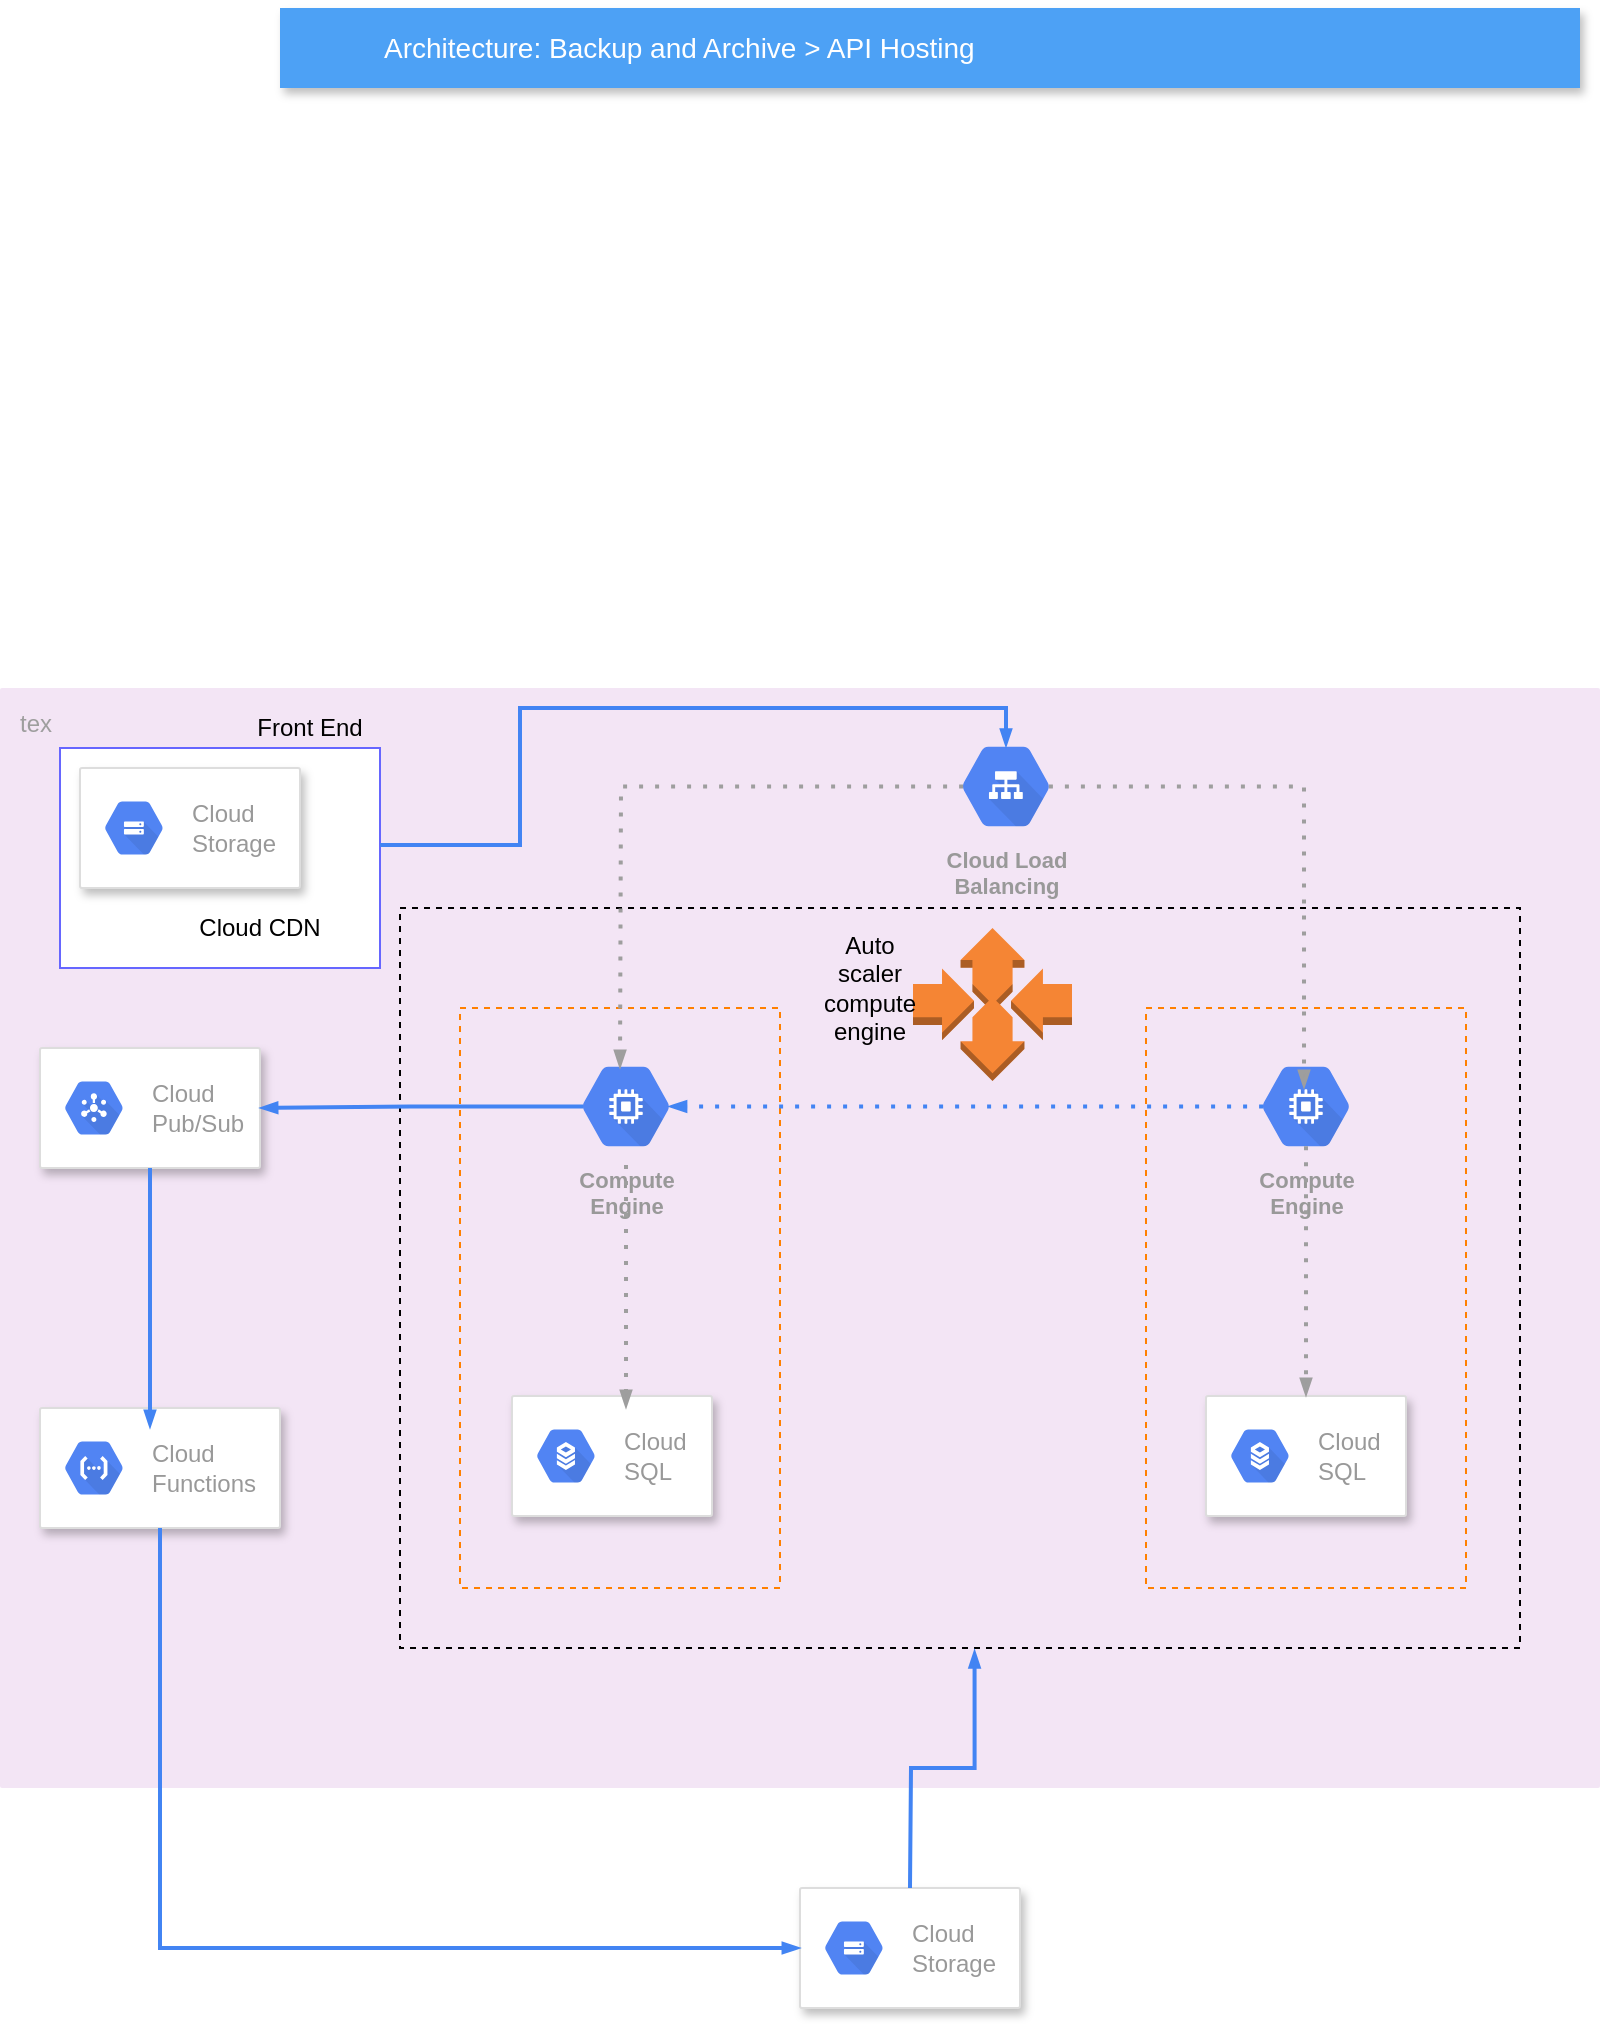 <mxfile version="15.1.1" type="github">
  <diagram id="f106602c-feb2-e66a-4537-3a34d633f6aa" name="Page-1">
    <mxGraphModel dx="2062" dy="1949" grid="1" gridSize="10" guides="1" tooltips="1" connect="1" arrows="1" fold="1" page="1" pageScale="1" pageWidth="1169" pageHeight="827" background="none" math="0" shadow="0">
      <root>
        <mxCell id="0" />
        <mxCell id="1" parent="0" />
        <mxCell id="818" value="Architecture: Backup and Archive &amp;gt; API Hosting" style="fillColor=#4DA1F5;strokeColor=none;shadow=1;gradientColor=none;fontSize=14;align=left;spacingLeft=50;fontColor=#ffffff;html=1;" parent="1" vertex="1">
          <mxGeometry x="310" y="-340" width="650" height="40" as="geometry" />
        </mxCell>
        <mxCell id="Hb7H1z5UlIw5if-I4JRb-1003" value="tex" style="points=[[0,0,0],[0.25,0,0],[0.5,0,0],[0.75,0,0],[1,0,0],[1,0.25,0],[1,0.5,0],[1,0.75,0],[1,1,0],[0.75,1,0],[0.5,1,0],[0.25,1,0],[0,1,0],[0,0.75,0],[0,0.5,0],[0,0.25,0]];rounded=1;absoluteArcSize=1;arcSize=2;html=1;strokeColor=none;gradientColor=none;shadow=0;dashed=0;fontSize=12;fontColor=#9E9E9E;align=left;verticalAlign=top;spacing=10;spacingTop=-4;fillColor=#F3E5F5;" parent="1" vertex="1">
          <mxGeometry x="170" width="800" height="550" as="geometry" />
        </mxCell>
        <mxCell id="AezrPxluijVJCWiBN1eI-820" value="" style="rounded=0;whiteSpace=wrap;html=1;fillColor=none;dashed=1;" vertex="1" parent="1">
          <mxGeometry x="370" y="110" width="560" height="370" as="geometry" />
        </mxCell>
        <mxCell id="AezrPxluijVJCWiBN1eI-818" value="" style="rounded=0;whiteSpace=wrap;html=1;fillColor=none;dashed=1;strokeColor=#FF8000;" vertex="1" parent="1">
          <mxGeometry x="400" y="160" width="160" height="290" as="geometry" />
        </mxCell>
        <mxCell id="Hb7H1z5UlIw5if-I4JRb-1004" value="Cloud Load&#xa;Balancing" style="html=1;fillColor=#5184F3;strokeColor=none;verticalAlign=top;labelPosition=center;verticalLabelPosition=bottom;align=center;spacingTop=-6;fontSize=11;fontStyle=1;fontColor=#999999;shape=mxgraph.gcp2.hexIcon;prIcon=cloud_load_balancing" parent="1" vertex="1">
          <mxGeometry x="640" y="20" width="66" height="58.5" as="geometry" />
        </mxCell>
        <mxCell id="Hb7H1z5UlIw5if-I4JRb-1005" value="Compute&#xa;Engine" style="html=1;fillColor=#5184F3;strokeColor=none;verticalAlign=top;labelPosition=center;verticalLabelPosition=bottom;align=center;spacingTop=-6;fontSize=11;fontStyle=1;fontColor=#999999;shape=mxgraph.gcp2.hexIcon;prIcon=compute_engine" parent="1" vertex="1">
          <mxGeometry x="450" y="180" width="66" height="58.5" as="geometry" />
        </mxCell>
        <mxCell id="Hb7H1z5UlIw5if-I4JRb-1006" value="Compute&#xa;Engine" style="html=1;fillColor=#5184F3;strokeColor=none;verticalAlign=top;labelPosition=center;verticalLabelPosition=bottom;align=center;spacingTop=-6;fontSize=11;fontStyle=1;fontColor=#999999;shape=mxgraph.gcp2.hexIcon;prIcon=compute_engine" parent="1" vertex="1">
          <mxGeometry x="790" y="180" width="66" height="58.5" as="geometry" />
        </mxCell>
        <mxCell id="Hb7H1z5UlIw5if-I4JRb-1007" value="" style="strokeColor=#dddddd;shadow=1;strokeWidth=1;rounded=1;absoluteArcSize=1;arcSize=2;" parent="1" vertex="1">
          <mxGeometry x="426" y="354" width="100" height="60" as="geometry" />
        </mxCell>
        <mxCell id="Hb7H1z5UlIw5if-I4JRb-1008" value="Cloud&#xa;SQL" style="dashed=0;connectable=0;html=1;fillColor=#5184F3;strokeColor=none;shape=mxgraph.gcp2.hexIcon;prIcon=cloud_sql;part=1;labelPosition=right;verticalLabelPosition=middle;align=left;verticalAlign=middle;spacingLeft=5;fontColor=#999999;fontSize=12;" parent="Hb7H1z5UlIw5if-I4JRb-1007" vertex="1">
          <mxGeometry y="0.5" width="44" height="39" relative="1" as="geometry">
            <mxPoint x="5" y="-19.5" as="offset" />
          </mxGeometry>
        </mxCell>
        <mxCell id="Hb7H1z5UlIw5if-I4JRb-1009" value="" style="strokeColor=#dddddd;shadow=1;strokeWidth=1;rounded=1;absoluteArcSize=1;arcSize=2;" parent="1" vertex="1">
          <mxGeometry x="773" y="354" width="100" height="60" as="geometry" />
        </mxCell>
        <mxCell id="Hb7H1z5UlIw5if-I4JRb-1010" value="Cloud&#xa;SQL" style="dashed=0;connectable=0;html=1;fillColor=#5184F3;strokeColor=none;shape=mxgraph.gcp2.hexIcon;prIcon=cloud_sql;part=1;labelPosition=right;verticalLabelPosition=middle;align=left;verticalAlign=middle;spacingLeft=5;fontColor=#999999;fontSize=12;" parent="Hb7H1z5UlIw5if-I4JRb-1009" vertex="1">
          <mxGeometry y="0.5" width="44" height="39" relative="1" as="geometry">
            <mxPoint x="5" y="-19.5" as="offset" />
          </mxGeometry>
        </mxCell>
        <mxCell id="Hb7H1z5UlIw5if-I4JRb-1011" value="" style="edgeStyle=orthogonalEdgeStyle;fontSize=12;html=1;endArrow=blockThin;endFill=1;rounded=0;strokeWidth=2;endSize=4;startSize=4;dashed=1;dashPattern=1 3;strokeColor=#9E9E9E;" parent="1" source="Hb7H1z5UlIw5if-I4JRb-1005" edge="1">
          <mxGeometry width="100" relative="1" as="geometry">
            <mxPoint x="490" y="360" as="sourcePoint" />
            <mxPoint x="483" y="360" as="targetPoint" />
          </mxGeometry>
        </mxCell>
        <mxCell id="Hb7H1z5UlIw5if-I4JRb-1012" value="" style="edgeStyle=orthogonalEdgeStyle;fontSize=12;html=1;endArrow=blockThin;endFill=1;rounded=0;strokeWidth=2;endSize=4;startSize=4;dashed=1;dashPattern=1 3;strokeColor=#9E9E9E;exitX=0.175;exitY=0.5;exitDx=0;exitDy=0;exitPerimeter=0;" parent="1" source="Hb7H1z5UlIw5if-I4JRb-1004" edge="1">
          <mxGeometry width="100" relative="1" as="geometry">
            <mxPoint x="490" y="360" as="sourcePoint" />
            <mxPoint x="480" y="190" as="targetPoint" />
          </mxGeometry>
        </mxCell>
        <mxCell id="Hb7H1z5UlIw5if-I4JRb-1013" value="" style="edgeStyle=orthogonalEdgeStyle;fontSize=12;html=1;endArrow=blockThin;endFill=1;rounded=0;strokeWidth=2;endSize=4;startSize=4;dashed=1;dashPattern=1 3;strokeColor=#9E9E9E;exitX=0.825;exitY=0.5;exitDx=0;exitDy=0;exitPerimeter=0;entryX=0.485;entryY=0.342;entryDx=0;entryDy=0;entryPerimeter=0;" parent="1" source="Hb7H1z5UlIw5if-I4JRb-1004" target="Hb7H1z5UlIw5if-I4JRb-1006" edge="1">
          <mxGeometry width="100" relative="1" as="geometry">
            <mxPoint x="490" y="360" as="sourcePoint" />
            <mxPoint x="590" y="360" as="targetPoint" />
          </mxGeometry>
        </mxCell>
        <mxCell id="Hb7H1z5UlIw5if-I4JRb-1014" value="" style="edgeStyle=orthogonalEdgeStyle;fontSize=12;html=1;endArrow=blockThin;endFill=1;rounded=0;strokeWidth=2;endSize=4;startSize=4;dashed=1;dashPattern=1 3;strokeColor=#9E9E9E;exitX=0.5;exitY=0.84;exitDx=0;exitDy=0;exitPerimeter=0;" parent="1" source="Hb7H1z5UlIw5if-I4JRb-1006" target="Hb7H1z5UlIw5if-I4JRb-1009" edge="1">
          <mxGeometry width="100" relative="1" as="geometry">
            <mxPoint x="490" y="360" as="sourcePoint" />
            <mxPoint x="590" y="360" as="targetPoint" />
          </mxGeometry>
        </mxCell>
        <mxCell id="Hb7H1z5UlIw5if-I4JRb-1015" value="" style="strokeColor=#dddddd;shadow=1;strokeWidth=1;rounded=1;absoluteArcSize=1;arcSize=2;" parent="1" vertex="1">
          <mxGeometry x="190" y="180" width="110" height="60" as="geometry" />
        </mxCell>
        <mxCell id="Hb7H1z5UlIw5if-I4JRb-1016" value="Cloud&#xa;Pub/Sub" style="dashed=0;connectable=0;html=1;fillColor=#5184F3;strokeColor=none;shape=mxgraph.gcp2.hexIcon;prIcon=cloud_pubsub;part=1;labelPosition=right;verticalLabelPosition=middle;align=left;verticalAlign=middle;spacingLeft=5;fontColor=#999999;fontSize=12;" parent="Hb7H1z5UlIw5if-I4JRb-1015" vertex="1">
          <mxGeometry y="0.5" width="44" height="39" relative="1" as="geometry">
            <mxPoint x="5" y="-19.5" as="offset" />
          </mxGeometry>
        </mxCell>
        <mxCell id="Hb7H1z5UlIw5if-I4JRb-1019" value="" style="strokeColor=#dddddd;shadow=1;strokeWidth=1;rounded=1;absoluteArcSize=1;arcSize=2;" parent="1" vertex="1">
          <mxGeometry x="190" y="360" width="120" height="60" as="geometry" />
        </mxCell>
        <mxCell id="Hb7H1z5UlIw5if-I4JRb-1020" value="Cloud&#xa;Functions" style="dashed=0;connectable=0;html=1;fillColor=#5184F3;strokeColor=none;shape=mxgraph.gcp2.hexIcon;prIcon=cloud_functions;part=1;labelPosition=right;verticalLabelPosition=middle;align=left;verticalAlign=middle;spacingLeft=5;fontColor=#999999;fontSize=12;" parent="Hb7H1z5UlIw5if-I4JRb-1019" vertex="1">
          <mxGeometry y="0.5" width="44" height="39" relative="1" as="geometry">
            <mxPoint x="5" y="-19.5" as="offset" />
          </mxGeometry>
        </mxCell>
        <mxCell id="Hb7H1z5UlIw5if-I4JRb-1021" value="" style="strokeColor=#dddddd;shadow=1;strokeWidth=1;rounded=1;absoluteArcSize=1;arcSize=2;" parent="1" vertex="1">
          <mxGeometry x="570" y="600" width="110" height="60" as="geometry" />
        </mxCell>
        <mxCell id="Hb7H1z5UlIw5if-I4JRb-1022" value="Cloud&#xa;Storage" style="dashed=0;connectable=0;html=1;fillColor=#5184F3;strokeColor=none;shape=mxgraph.gcp2.hexIcon;prIcon=cloud_storage;part=1;labelPosition=right;verticalLabelPosition=middle;align=left;verticalAlign=middle;spacingLeft=5;fontColor=#999999;fontSize=12;" parent="Hb7H1z5UlIw5if-I4JRb-1021" vertex="1">
          <mxGeometry y="0.5" width="44" height="39" relative="1" as="geometry">
            <mxPoint x="5" y="-19.5" as="offset" />
          </mxGeometry>
        </mxCell>
        <mxCell id="Hb7H1z5UlIw5if-I4JRb-1025" value="" style="edgeStyle=orthogonalEdgeStyle;fontSize=12;html=1;endArrow=blockThin;endFill=1;rounded=0;strokeWidth=2;endSize=4;startSize=4;dashed=1;dashPattern=1 3;strokeColor=#4284F3;exitX=0.175;exitY=0.5;exitDx=0;exitDy=0;exitPerimeter=0;entryX=0.825;entryY=0.5;entryDx=0;entryDy=0;entryPerimeter=0;" parent="1" source="Hb7H1z5UlIw5if-I4JRb-1006" target="Hb7H1z5UlIw5if-I4JRb-1005" edge="1">
          <mxGeometry width="100" relative="1" as="geometry">
            <mxPoint x="490" y="360" as="sourcePoint" />
            <mxPoint x="590" y="360" as="targetPoint" />
          </mxGeometry>
        </mxCell>
        <mxCell id="Hb7H1z5UlIw5if-I4JRb-1027" value="" style="edgeStyle=orthogonalEdgeStyle;fontSize=12;html=1;endArrow=blockThin;endFill=1;rounded=0;strokeWidth=2;endSize=4;startSize=4;dashed=0;strokeColor=#4284F3;exitX=0.175;exitY=0.5;exitDx=0;exitDy=0;exitPerimeter=0;entryX=1;entryY=0.5;entryDx=0;entryDy=0;" parent="1" source="Hb7H1z5UlIw5if-I4JRb-1005" target="Hb7H1z5UlIw5if-I4JRb-1015" edge="1">
          <mxGeometry width="100" relative="1" as="geometry">
            <mxPoint x="490" y="360" as="sourcePoint" />
            <mxPoint x="590" y="360" as="targetPoint" />
          </mxGeometry>
        </mxCell>
        <mxCell id="Hb7H1z5UlIw5if-I4JRb-1028" value="" style="edgeStyle=orthogonalEdgeStyle;fontSize=12;html=1;endArrow=blockThin;endFill=1;rounded=0;strokeWidth=2;endSize=4;startSize=4;dashed=0;strokeColor=#4284F3;exitX=0.5;exitY=1;exitDx=0;exitDy=0;" parent="1" source="Hb7H1z5UlIw5if-I4JRb-1015" edge="1">
          <mxGeometry width="100" relative="1" as="geometry">
            <mxPoint x="490" y="360" as="sourcePoint" />
            <mxPoint x="245" y="370" as="targetPoint" />
          </mxGeometry>
        </mxCell>
        <mxCell id="Hb7H1z5UlIw5if-I4JRb-1029" value="" style="edgeStyle=orthogonalEdgeStyle;fontSize=12;html=1;endArrow=blockThin;endFill=1;rounded=0;strokeWidth=2;endSize=4;startSize=4;dashed=0;strokeColor=#4284F3;exitX=0.5;exitY=1;exitDx=0;exitDy=0;entryX=0;entryY=0.5;entryDx=0;entryDy=0;" parent="1" source="Hb7H1z5UlIw5if-I4JRb-1019" target="Hb7H1z5UlIw5if-I4JRb-1021" edge="1">
          <mxGeometry width="100" relative="1" as="geometry">
            <mxPoint x="490" y="360" as="sourcePoint" />
            <mxPoint x="590" y="360" as="targetPoint" />
          </mxGeometry>
        </mxCell>
        <mxCell id="Hb7H1z5UlIw5if-I4JRb-1030" value="" style="outlineConnect=0;dashed=0;verticalLabelPosition=bottom;verticalAlign=top;align=center;html=1;shape=mxgraph.aws3.auto_scaling;fillColor=#F58534;gradientColor=none;" parent="1" vertex="1">
          <mxGeometry x="626.5" y="120" width="79.5" height="76.5" as="geometry" />
        </mxCell>
        <mxCell id="Hb7H1z5UlIw5if-I4JRb-1031" value="Auto scaler compute engine" style="text;html=1;strokeColor=none;fillColor=none;align=center;verticalAlign=middle;whiteSpace=wrap;rounded=0;" parent="1" vertex="1">
          <mxGeometry x="585" y="140" width="40" height="20" as="geometry" />
        </mxCell>
        <mxCell id="AezrPxluijVJCWiBN1eI-819" value="" style="rounded=0;whiteSpace=wrap;html=1;fillColor=none;dashed=1;strokeColor=#FF8000;" vertex="1" parent="1">
          <mxGeometry x="743" y="160" width="160" height="290" as="geometry" />
        </mxCell>
        <mxCell id="AezrPxluijVJCWiBN1eI-821" value="" style="edgeStyle=orthogonalEdgeStyle;fontSize=12;html=1;endArrow=blockThin;endFill=1;rounded=0;strokeWidth=2;endSize=4;startSize=4;dashed=0;strokeColor=#4284F3;exitX=0.5;exitY=1;exitDx=0;exitDy=0;entryX=0.513;entryY=1.003;entryDx=0;entryDy=0;entryPerimeter=0;" edge="1" parent="1" target="AezrPxluijVJCWiBN1eI-820">
          <mxGeometry width="100" relative="1" as="geometry">
            <mxPoint x="625" y="600" as="sourcePoint" />
            <mxPoint x="945" y="810" as="targetPoint" />
          </mxGeometry>
        </mxCell>
        <mxCell id="AezrPxluijVJCWiBN1eI-825" value="" style="rounded=0;whiteSpace=wrap;html=1;strokeColor=#6666FF;" vertex="1" parent="1">
          <mxGeometry x="200" y="30" width="160" height="110" as="geometry" />
        </mxCell>
        <mxCell id="AezrPxluijVJCWiBN1eI-826" value="" style="strokeColor=#dddddd;shadow=1;strokeWidth=1;rounded=1;absoluteArcSize=1;arcSize=2;" vertex="1" parent="1">
          <mxGeometry x="210" y="40" width="110" height="60" as="geometry" />
        </mxCell>
        <mxCell id="AezrPxluijVJCWiBN1eI-827" value="Cloud&#xa;Storage" style="dashed=0;connectable=0;html=1;fillColor=#5184F3;strokeColor=none;shape=mxgraph.gcp2.hexIcon;prIcon=cloud_storage;part=1;labelPosition=right;verticalLabelPosition=middle;align=left;verticalAlign=middle;spacingLeft=5;fontColor=#999999;fontSize=12;" vertex="1" parent="AezrPxluijVJCWiBN1eI-826">
          <mxGeometry y="0.5" width="44" height="39" relative="1" as="geometry">
            <mxPoint x="5" y="-19.5" as="offset" />
          </mxGeometry>
        </mxCell>
        <mxCell id="AezrPxluijVJCWiBN1eI-828" value="Cloud CDN" style="text;html=1;strokeColor=none;fillColor=none;align=center;verticalAlign=middle;whiteSpace=wrap;rounded=0;" vertex="1" parent="1">
          <mxGeometry x="250" y="110" width="100" height="20" as="geometry" />
        </mxCell>
        <mxCell id="AezrPxluijVJCWiBN1eI-831" value="" style="edgeStyle=orthogonalEdgeStyle;fontSize=12;html=1;endArrow=blockThin;endFill=1;rounded=0;strokeWidth=2;endSize=4;startSize=4;dashed=0;strokeColor=#4284F3;exitX=0.5;exitY=1;exitDx=0;exitDy=0;entryX=0.5;entryY=0.16;entryDx=0;entryDy=0;entryPerimeter=0;" edge="1" parent="1" target="Hb7H1z5UlIw5if-I4JRb-1004">
          <mxGeometry width="100" relative="1" as="geometry">
            <mxPoint x="360" y="78.5" as="sourcePoint" />
            <mxPoint x="680" y="288.5" as="targetPoint" />
            <Array as="points">
              <mxPoint x="430" y="79" />
              <mxPoint x="430" y="10" />
              <mxPoint x="673" y="10" />
            </Array>
          </mxGeometry>
        </mxCell>
        <mxCell id="AezrPxluijVJCWiBN1eI-832" value="Front End" style="text;html=1;strokeColor=none;fillColor=none;align=center;verticalAlign=middle;whiteSpace=wrap;rounded=0;" vertex="1" parent="1">
          <mxGeometry x="290" y="10" width="70" height="20" as="geometry" />
        </mxCell>
      </root>
    </mxGraphModel>
  </diagram>
</mxfile>
